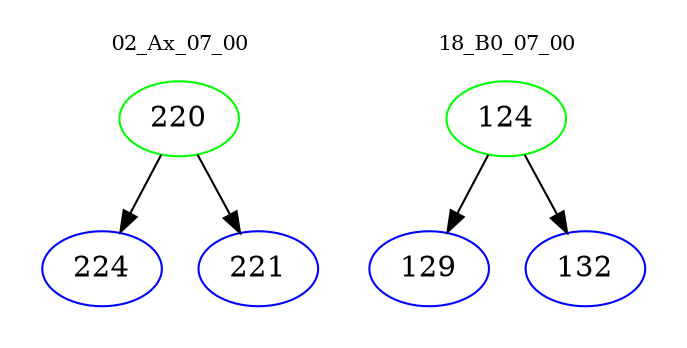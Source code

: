 digraph{
subgraph cluster_0 {
color = white
label = "02_Ax_07_00";
fontsize=10;
T0_220 [label="220", color="green"]
T0_220 -> T0_224 [color="black"]
T0_224 [label="224", color="blue"]
T0_220 -> T0_221 [color="black"]
T0_221 [label="221", color="blue"]
}
subgraph cluster_1 {
color = white
label = "18_B0_07_00";
fontsize=10;
T1_124 [label="124", color="green"]
T1_124 -> T1_129 [color="black"]
T1_129 [label="129", color="blue"]
T1_124 -> T1_132 [color="black"]
T1_132 [label="132", color="blue"]
}
}
